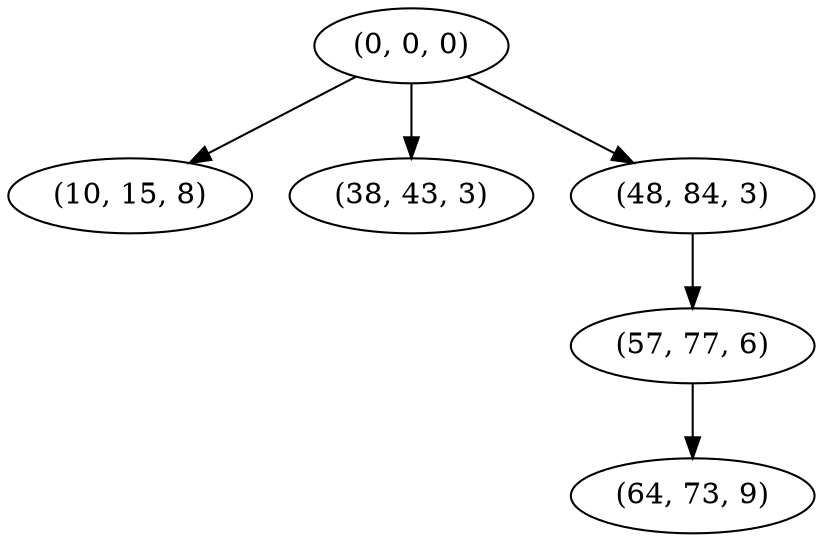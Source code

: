 digraph tree {
    "(0, 0, 0)";
    "(10, 15, 8)";
    "(38, 43, 3)";
    "(48, 84, 3)";
    "(57, 77, 6)";
    "(64, 73, 9)";
    "(0, 0, 0)" -> "(10, 15, 8)";
    "(0, 0, 0)" -> "(38, 43, 3)";
    "(0, 0, 0)" -> "(48, 84, 3)";
    "(48, 84, 3)" -> "(57, 77, 6)";
    "(57, 77, 6)" -> "(64, 73, 9)";
}
